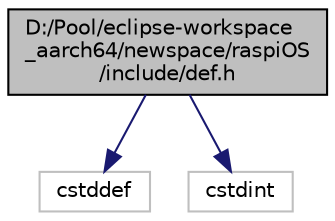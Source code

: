 digraph "D:/Pool/eclipse-workspace_aarch64/newspace/raspiOS/include/def.h"
{
  edge [fontname="Helvetica",fontsize="10",labelfontname="Helvetica",labelfontsize="10"];
  node [fontname="Helvetica",fontsize="10",shape=record];
  Node787 [label="D:/Pool/eclipse-workspace\l_aarch64/newspace/raspiOS\l/include/def.h",height=0.2,width=0.4,color="black", fillcolor="grey75", style="filled", fontcolor="black"];
  Node787 -> Node788 [color="midnightblue",fontsize="10",style="solid",fontname="Helvetica"];
  Node788 [label="cstddef",height=0.2,width=0.4,color="grey75", fillcolor="white", style="filled"];
  Node787 -> Node789 [color="midnightblue",fontsize="10",style="solid",fontname="Helvetica"];
  Node789 [label="cstdint",height=0.2,width=0.4,color="grey75", fillcolor="white", style="filled"];
}
